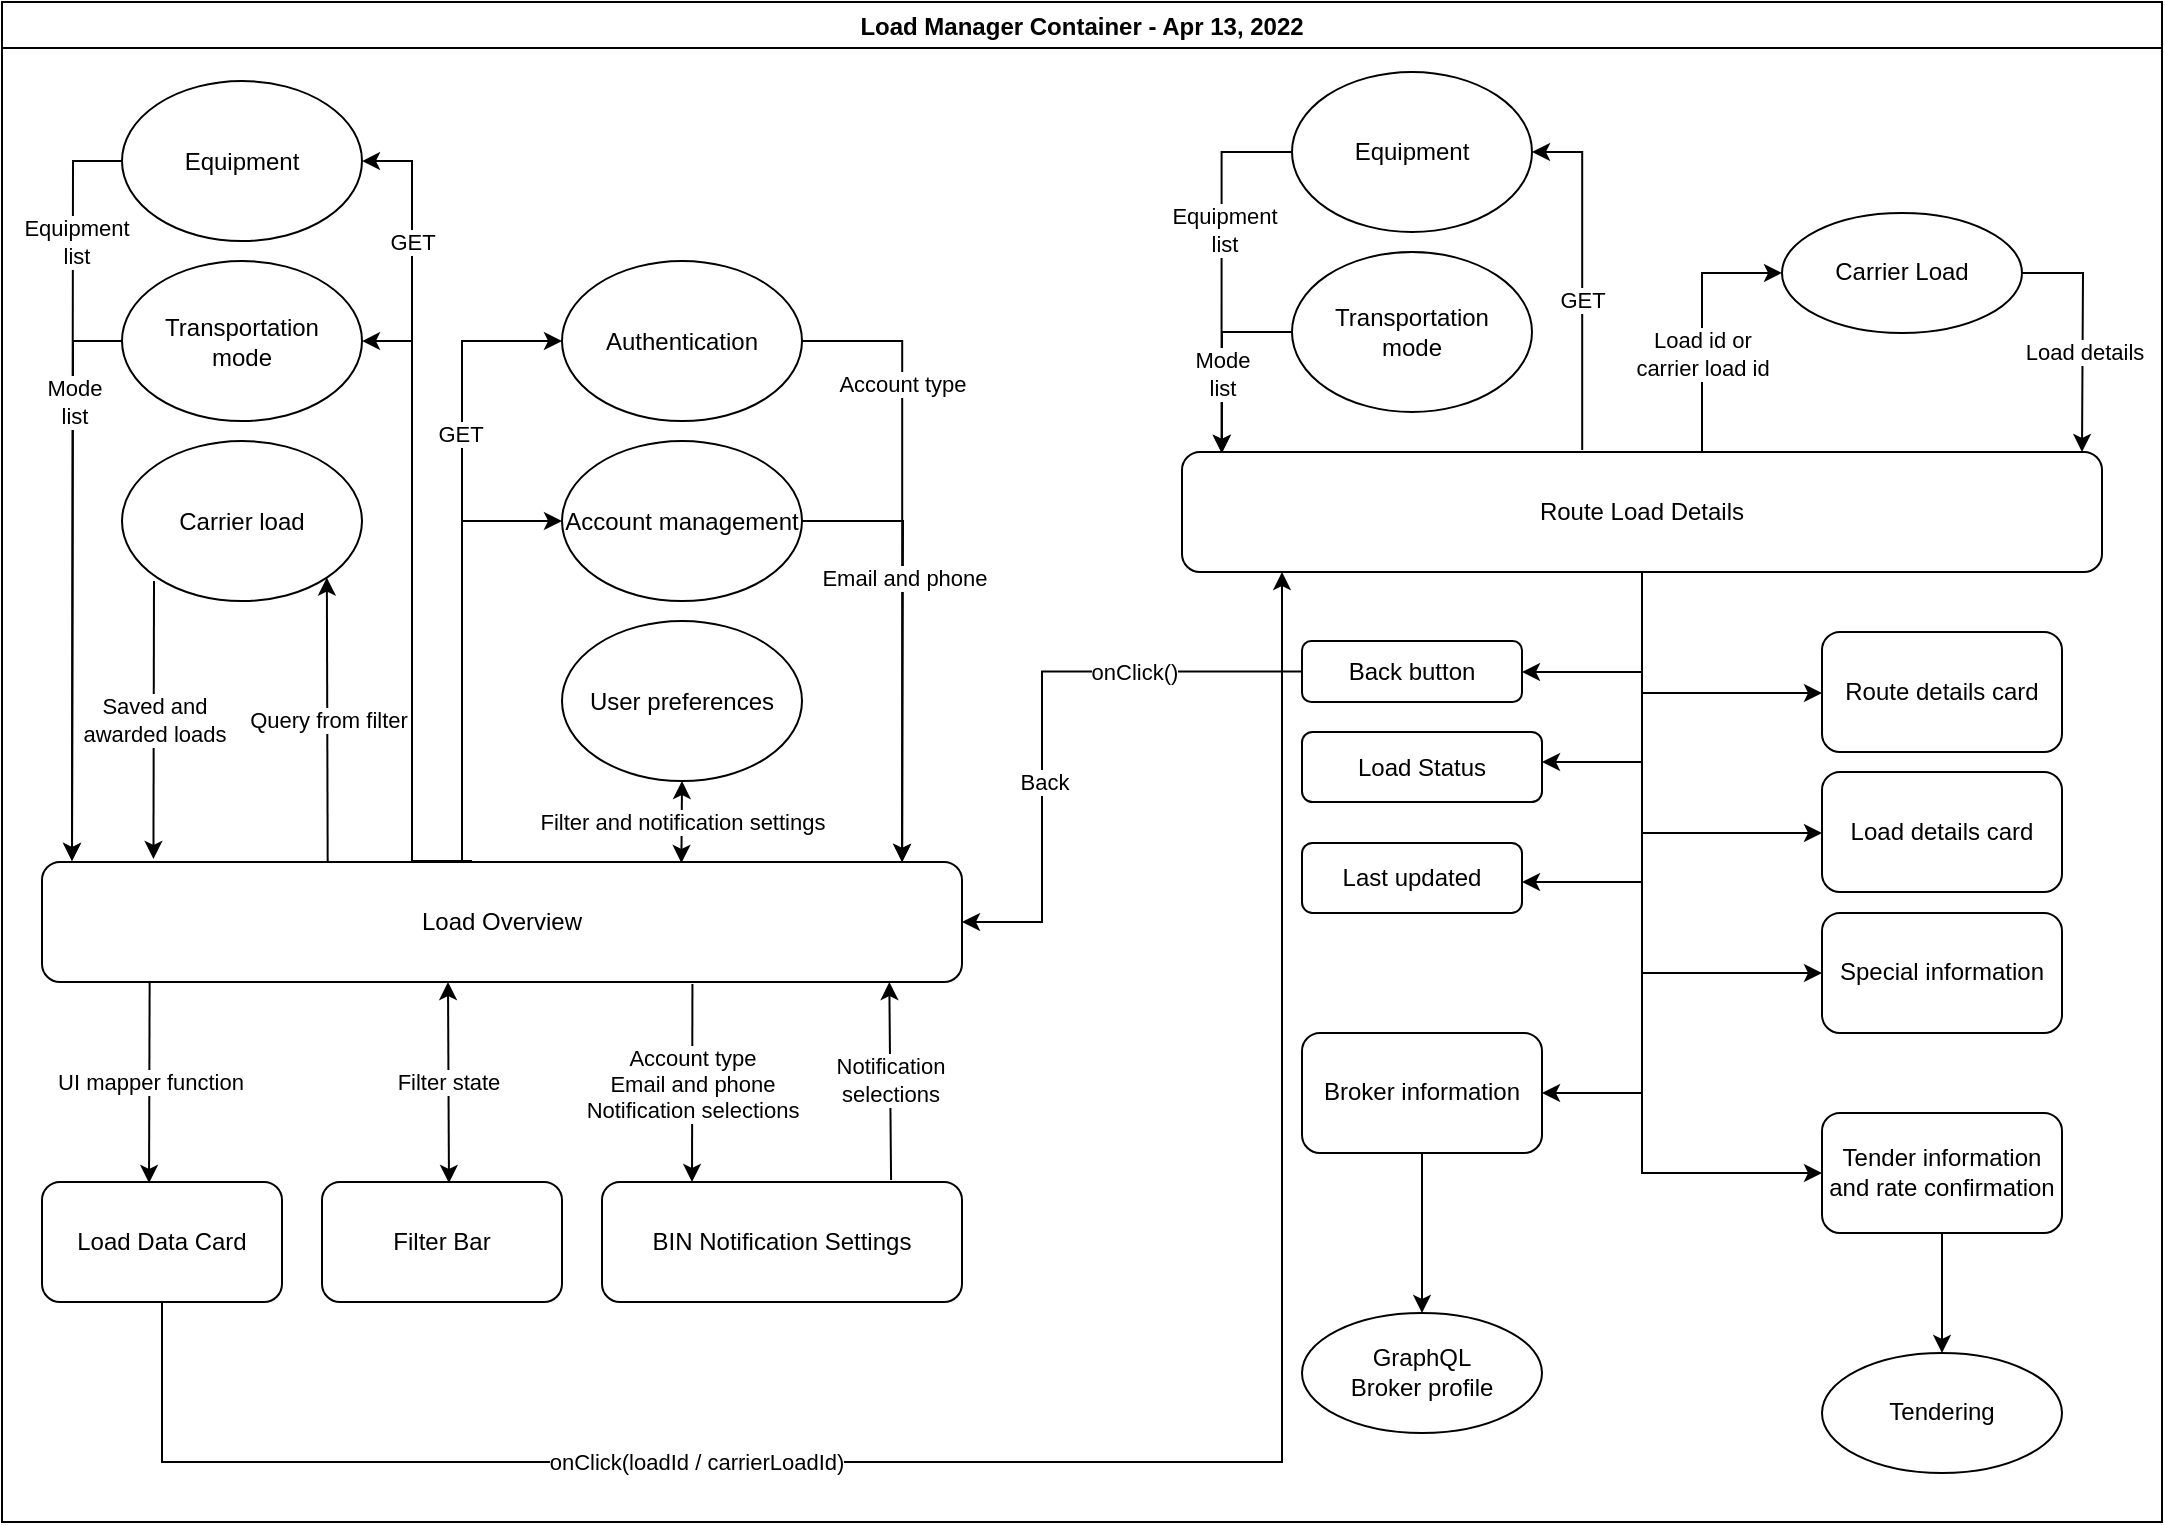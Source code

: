 <mxfile version="17.4.2" type="github">
  <diagram id="kY7czSaUqKnEQBzbAw4K" name="Page-1">
    <mxGraphModel dx="1388" dy="1011" grid="1" gridSize="10" guides="1" tooltips="1" connect="1" arrows="1" fold="1" page="1" pageScale="1" pageWidth="1100" pageHeight="850" background="#FFFFFF" math="0" shadow="0">
      <root>
        <mxCell id="0" />
        <mxCell id="1" parent="0" />
        <mxCell id="MVzD_Kj5mdFjf6nczZ-t-2" value="Load Manager Container - Apr 13, 2022" style="swimlane;" parent="1" vertex="1">
          <mxGeometry x="10" y="40" width="1080" height="760" as="geometry">
            <mxRectangle x="60" y="40" width="170" height="23" as="alternateBounds" />
          </mxGeometry>
        </mxCell>
        <mxCell id="MVzD_Kj5mdFjf6nczZ-t-6" value="Load Data Card" style="rounded=1;whiteSpace=wrap;html=1;" parent="MVzD_Kj5mdFjf6nczZ-t-2" vertex="1">
          <mxGeometry x="20" y="590" width="120" height="60" as="geometry" />
        </mxCell>
        <mxCell id="MVzD_Kj5mdFjf6nczZ-t-5" value="Filter Bar" style="rounded=1;whiteSpace=wrap;html=1;" parent="MVzD_Kj5mdFjf6nczZ-t-2" vertex="1">
          <mxGeometry x="160" y="590" width="120" height="60" as="geometry" />
        </mxCell>
        <mxCell id="MVzD_Kj5mdFjf6nczZ-t-58" value="" style="edgeStyle=orthogonalEdgeStyle;rounded=0;orthogonalLoop=1;jettySize=auto;html=1;entryX=1;entryY=0.5;entryDx=0;entryDy=0;" parent="MVzD_Kj5mdFjf6nczZ-t-2" target="MVzD_Kj5mdFjf6nczZ-t-31" edge="1">
          <mxGeometry relative="1" as="geometry">
            <mxPoint x="205" y="169.52" as="sourcePoint" />
            <mxPoint x="185" y="79.52" as="targetPoint" />
            <Array as="points">
              <mxPoint x="205" y="79.52" />
            </Array>
          </mxGeometry>
        </mxCell>
        <mxCell id="MVzD_Kj5mdFjf6nczZ-t-77" value="GET" style="edgeLabel;html=1;align=center;verticalAlign=middle;resizable=0;points=[];" parent="MVzD_Kj5mdFjf6nczZ-t-58" vertex="1" connectable="0">
          <mxGeometry x="-0.13" y="1" relative="1" as="geometry">
            <mxPoint x="1" as="offset" />
          </mxGeometry>
        </mxCell>
        <mxCell id="MVzD_Kj5mdFjf6nczZ-t-59" style="edgeStyle=orthogonalEdgeStyle;rounded=0;orthogonalLoop=1;jettySize=auto;html=1;exitX=0.5;exitY=0;exitDx=0;exitDy=0;entryX=1;entryY=0.5;entryDx=0;entryDy=0;" parent="MVzD_Kj5mdFjf6nczZ-t-2" target="MVzD_Kj5mdFjf6nczZ-t-32" edge="1">
          <mxGeometry relative="1" as="geometry">
            <mxPoint x="235" y="429.52" as="sourcePoint" />
            <Array as="points">
              <mxPoint x="205" y="429.52" />
              <mxPoint x="205" y="169.52" />
            </Array>
          </mxGeometry>
        </mxCell>
        <mxCell id="MVzD_Kj5mdFjf6nczZ-t-61" value="" style="edgeStyle=orthogonalEdgeStyle;rounded=0;orthogonalLoop=1;jettySize=auto;html=1;entryX=0;entryY=0.5;entryDx=0;entryDy=0;" parent="MVzD_Kj5mdFjf6nczZ-t-2" target="MVzD_Kj5mdFjf6nczZ-t-34" edge="1">
          <mxGeometry relative="1" as="geometry">
            <mxPoint x="235" y="429.52" as="sourcePoint" />
            <mxPoint x="285" y="169.52" as="targetPoint" />
            <Array as="points">
              <mxPoint x="230" y="430" />
              <mxPoint x="230" y="170" />
            </Array>
          </mxGeometry>
        </mxCell>
        <mxCell id="MVzD_Kj5mdFjf6nczZ-t-78" value="GET" style="edgeLabel;html=1;align=center;verticalAlign=middle;resizable=0;points=[];" parent="MVzD_Kj5mdFjf6nczZ-t-61" vertex="1" connectable="0">
          <mxGeometry x="0.391" y="1" relative="1" as="geometry">
            <mxPoint as="offset" />
          </mxGeometry>
        </mxCell>
        <mxCell id="MVzD_Kj5mdFjf6nczZ-t-68" value="" style="edgeStyle=orthogonalEdgeStyle;rounded=0;orthogonalLoop=1;jettySize=auto;html=1;entryX=0;entryY=0.5;entryDx=0;entryDy=0;" parent="MVzD_Kj5mdFjf6nczZ-t-2" source="MVzD_Kj5mdFjf6nczZ-t-8" target="MVzD_Kj5mdFjf6nczZ-t-35" edge="1">
          <mxGeometry relative="1" as="geometry">
            <mxPoint x="240" y="260" as="targetPoint" />
            <Array as="points">
              <mxPoint x="230" y="260" />
            </Array>
          </mxGeometry>
        </mxCell>
        <mxCell id="MVzD_Kj5mdFjf6nczZ-t-8" value="Load Overview" style="rounded=1;whiteSpace=wrap;html=1;" parent="MVzD_Kj5mdFjf6nczZ-t-2" vertex="1">
          <mxGeometry x="20" y="430" width="460" height="60" as="geometry" />
        </mxCell>
        <mxCell id="MVzD_Kj5mdFjf6nczZ-t-9" value="" style="endArrow=classic;html=1;rounded=0;exitX=0.117;exitY=1;exitDx=0;exitDy=0;exitPerimeter=0;entryX=0.446;entryY=0.008;entryDx=0;entryDy=0;entryPerimeter=0;" parent="MVzD_Kj5mdFjf6nczZ-t-2" source="MVzD_Kj5mdFjf6nczZ-t-8" target="MVzD_Kj5mdFjf6nczZ-t-6" edge="1">
          <mxGeometry relative="1" as="geometry">
            <mxPoint x="330" y="660" as="sourcePoint" />
            <mxPoint x="108" y="590" as="targetPoint" />
          </mxGeometry>
        </mxCell>
        <mxCell id="MVzD_Kj5mdFjf6nczZ-t-10" value="UI mapper function" style="edgeLabel;resizable=0;html=1;align=center;verticalAlign=middle;" parent="MVzD_Kj5mdFjf6nczZ-t-9" connectable="0" vertex="1">
          <mxGeometry relative="1" as="geometry" />
        </mxCell>
        <mxCell id="MVzD_Kj5mdFjf6nczZ-t-15" value="Filter state" style="endArrow=classic;startArrow=classic;html=1;rounded=0;exitX=0.529;exitY=0.008;exitDx=0;exitDy=0;exitPerimeter=0;" parent="MVzD_Kj5mdFjf6nczZ-t-2" source="MVzD_Kj5mdFjf6nczZ-t-5" edge="1">
          <mxGeometry width="50" height="50" relative="1" as="geometry">
            <mxPoint x="273" y="590" as="sourcePoint" />
            <mxPoint x="223" y="490" as="targetPoint" />
          </mxGeometry>
        </mxCell>
        <mxCell id="MVzD_Kj5mdFjf6nczZ-t-17" value="BIN Notification Settings" style="rounded=1;whiteSpace=wrap;html=1;" parent="MVzD_Kj5mdFjf6nczZ-t-2" vertex="1">
          <mxGeometry x="300" y="590" width="180" height="60" as="geometry" />
        </mxCell>
        <mxCell id="MVzD_Kj5mdFjf6nczZ-t-20" value="Account type&lt;br&gt;Email and phone&lt;br&gt;Notification selections" style="endArrow=classic;html=1;rounded=0;entryX=0.25;entryY=0;entryDx=0;entryDy=0;exitX=0.707;exitY=1.017;exitDx=0;exitDy=0;exitPerimeter=0;" parent="MVzD_Kj5mdFjf6nczZ-t-2" source="MVzD_Kj5mdFjf6nczZ-t-8" target="MVzD_Kj5mdFjf6nczZ-t-17" edge="1">
          <mxGeometry width="50" height="50" relative="1" as="geometry">
            <mxPoint x="300" y="490" as="sourcePoint" />
            <mxPoint x="350" y="440" as="targetPoint" />
          </mxGeometry>
        </mxCell>
        <mxCell id="MVzD_Kj5mdFjf6nczZ-t-21" value="Notification&lt;br&gt;selections" style="endArrow=classic;html=1;rounded=0;exitX=0.803;exitY=-0.017;exitDx=0;exitDy=0;exitPerimeter=0;entryX=0.921;entryY=1;entryDx=0;entryDy=0;entryPerimeter=0;" parent="MVzD_Kj5mdFjf6nczZ-t-2" source="MVzD_Kj5mdFjf6nczZ-t-17" target="MVzD_Kj5mdFjf6nczZ-t-8" edge="1">
          <mxGeometry width="50" height="50" relative="1" as="geometry">
            <mxPoint x="300" y="480" as="sourcePoint" />
            <mxPoint x="425" y="490" as="targetPoint" />
          </mxGeometry>
        </mxCell>
        <mxCell id="MVzD_Kj5mdFjf6nczZ-t-48" value="" style="edgeStyle=orthogonalEdgeStyle;rounded=0;orthogonalLoop=1;jettySize=auto;html=1;" parent="MVzD_Kj5mdFjf6nczZ-t-2" source="MVzD_Kj5mdFjf6nczZ-t-31" edge="1">
          <mxGeometry relative="1" as="geometry">
            <mxPoint x="35" y="429.52" as="targetPoint" />
          </mxGeometry>
        </mxCell>
        <mxCell id="MVzD_Kj5mdFjf6nczZ-t-79" value="Equipment&lt;br&gt;list" style="edgeLabel;html=1;align=center;verticalAlign=middle;resizable=0;points=[];" parent="MVzD_Kj5mdFjf6nczZ-t-48" vertex="1" connectable="0">
          <mxGeometry x="-0.653" y="1" relative="1" as="geometry">
            <mxPoint as="offset" />
          </mxGeometry>
        </mxCell>
        <mxCell id="MVzD_Kj5mdFjf6nczZ-t-31" value="Equipment" style="ellipse;whiteSpace=wrap;html=1;" parent="MVzD_Kj5mdFjf6nczZ-t-2" vertex="1">
          <mxGeometry x="60" y="39.52" width="120" height="80" as="geometry" />
        </mxCell>
        <mxCell id="MVzD_Kj5mdFjf6nczZ-t-46" value="" style="edgeStyle=orthogonalEdgeStyle;rounded=0;orthogonalLoop=1;jettySize=auto;html=1;" parent="MVzD_Kj5mdFjf6nczZ-t-2" source="MVzD_Kj5mdFjf6nczZ-t-32" edge="1">
          <mxGeometry relative="1" as="geometry">
            <mxPoint x="35" y="429.52" as="targetPoint" />
          </mxGeometry>
        </mxCell>
        <mxCell id="MVzD_Kj5mdFjf6nczZ-t-80" value="Mode&lt;br&gt;list" style="edgeLabel;html=1;align=center;verticalAlign=middle;resizable=0;points=[];" parent="MVzD_Kj5mdFjf6nczZ-t-46" vertex="1" connectable="0">
          <mxGeometry x="-0.614" relative="1" as="geometry">
            <mxPoint as="offset" />
          </mxGeometry>
        </mxCell>
        <mxCell id="MVzD_Kj5mdFjf6nczZ-t-32" value="Transportation&lt;br&gt;mode" style="ellipse;whiteSpace=wrap;html=1;" parent="MVzD_Kj5mdFjf6nczZ-t-2" vertex="1">
          <mxGeometry x="60" y="129.52" width="120" height="80" as="geometry" />
        </mxCell>
        <mxCell id="MVzD_Kj5mdFjf6nczZ-t-33" value="Carrier load" style="ellipse;whiteSpace=wrap;html=1;" parent="MVzD_Kj5mdFjf6nczZ-t-2" vertex="1">
          <mxGeometry x="60" y="219.52" width="120" height="80" as="geometry" />
        </mxCell>
        <mxCell id="MVzD_Kj5mdFjf6nczZ-t-63" value="" style="edgeStyle=orthogonalEdgeStyle;rounded=0;orthogonalLoop=1;jettySize=auto;html=1;entryX=0.935;entryY=0;entryDx=0;entryDy=0;entryPerimeter=0;" parent="MVzD_Kj5mdFjf6nczZ-t-2" source="MVzD_Kj5mdFjf6nczZ-t-34" target="MVzD_Kj5mdFjf6nczZ-t-8" edge="1">
          <mxGeometry relative="1" as="geometry">
            <mxPoint x="445" y="420" as="targetPoint" />
            <Array as="points">
              <mxPoint x="450" y="170" />
            </Array>
          </mxGeometry>
        </mxCell>
        <mxCell id="MVzD_Kj5mdFjf6nczZ-t-64" value="Account type" style="edgeLabel;html=1;align=center;verticalAlign=middle;resizable=0;points=[];" parent="MVzD_Kj5mdFjf6nczZ-t-63" vertex="1" connectable="0">
          <mxGeometry x="-0.54" relative="1" as="geometry">
            <mxPoint as="offset" />
          </mxGeometry>
        </mxCell>
        <mxCell id="MVzD_Kj5mdFjf6nczZ-t-34" value="Authentication" style="ellipse;whiteSpace=wrap;html=1;" parent="MVzD_Kj5mdFjf6nczZ-t-2" vertex="1">
          <mxGeometry x="280" y="129.52" width="120" height="80" as="geometry" />
        </mxCell>
        <mxCell id="MVzD_Kj5mdFjf6nczZ-t-133" value="" style="edgeStyle=orthogonalEdgeStyle;rounded=0;orthogonalLoop=1;jettySize=auto;html=1;" parent="MVzD_Kj5mdFjf6nczZ-t-2" source="MVzD_Kj5mdFjf6nczZ-t-35" edge="1">
          <mxGeometry relative="1" as="geometry">
            <mxPoint x="450" y="430" as="targetPoint" />
          </mxGeometry>
        </mxCell>
        <mxCell id="MVzD_Kj5mdFjf6nczZ-t-134" value="Email and phone" style="edgeLabel;html=1;align=center;verticalAlign=middle;resizable=0;points=[];" parent="MVzD_Kj5mdFjf6nczZ-t-133" vertex="1" connectable="0">
          <mxGeometry x="-0.288" relative="1" as="geometry">
            <mxPoint as="offset" />
          </mxGeometry>
        </mxCell>
        <mxCell id="MVzD_Kj5mdFjf6nczZ-t-35" value="Account management" style="ellipse;whiteSpace=wrap;html=1;" parent="MVzD_Kj5mdFjf6nczZ-t-2" vertex="1">
          <mxGeometry x="280" y="219.52" width="120" height="80" as="geometry" />
        </mxCell>
        <mxCell id="MVzD_Kj5mdFjf6nczZ-t-36" value="User preferences" style="ellipse;whiteSpace=wrap;html=1;" parent="MVzD_Kj5mdFjf6nczZ-t-2" vertex="1">
          <mxGeometry x="280" y="309.52" width="120" height="80" as="geometry" />
        </mxCell>
        <mxCell id="MVzD_Kj5mdFjf6nczZ-t-42" value="Query from filter" style="endArrow=classic;html=1;rounded=0;entryX=1;entryY=1;entryDx=0;entryDy=0;exitX=0.336;exitY=0.008;exitDx=0;exitDy=0;exitPerimeter=0;" parent="MVzD_Kj5mdFjf6nczZ-t-2" target="MVzD_Kj5mdFjf6nczZ-t-33" edge="1">
          <mxGeometry width="50" height="50" relative="1" as="geometry">
            <mxPoint x="162.84" y="430" as="sourcePoint" />
            <mxPoint x="485" y="409.52" as="targetPoint" />
          </mxGeometry>
        </mxCell>
        <mxCell id="MVzD_Kj5mdFjf6nczZ-t-43" value="Saved and &lt;br&gt;awarded loads" style="endArrow=classic;html=1;rounded=0;entryX=0.138;entryY=-0.017;entryDx=0;entryDy=0;entryPerimeter=0;" parent="MVzD_Kj5mdFjf6nczZ-t-2" edge="1">
          <mxGeometry width="50" height="50" relative="1" as="geometry">
            <mxPoint x="76" y="289.52" as="sourcePoint" />
            <mxPoint x="75.72" y="428.5" as="targetPoint" />
          </mxGeometry>
        </mxCell>
        <mxCell id="MVzD_Kj5mdFjf6nczZ-t-106" value="Load id or&lt;br&gt;carrier load id" style="edgeStyle=orthogonalEdgeStyle;rounded=0;orthogonalLoop=1;jettySize=auto;html=1;entryX=0;entryY=0.5;entryDx=0;entryDy=0;" parent="MVzD_Kj5mdFjf6nczZ-t-2" source="MVzD_Kj5mdFjf6nczZ-t-81" target="MVzD_Kj5mdFjf6nczZ-t-98" edge="1">
          <mxGeometry x="-0.235" relative="1" as="geometry">
            <mxPoint x="820" y="115.0" as="targetPoint" />
            <Array as="points">
              <mxPoint x="850" y="135.48" />
            </Array>
            <mxPoint as="offset" />
          </mxGeometry>
        </mxCell>
        <mxCell id="MVzD_Kj5mdFjf6nczZ-t-81" value="Route Load Details" style="whiteSpace=wrap;html=1;rounded=1;" parent="MVzD_Kj5mdFjf6nczZ-t-2" vertex="1">
          <mxGeometry x="590" y="225" width="460" height="60" as="geometry" />
        </mxCell>
        <mxCell id="MVzD_Kj5mdFjf6nczZ-t-82" value="onClick(loadId / carrierLoadId)" style="edgeStyle=orthogonalEdgeStyle;rounded=0;orthogonalLoop=1;jettySize=auto;html=1;" parent="MVzD_Kj5mdFjf6nczZ-t-2" source="MVzD_Kj5mdFjf6nczZ-t-6" target="MVzD_Kj5mdFjf6nczZ-t-81" edge="1">
          <mxGeometry x="-0.36" relative="1" as="geometry">
            <Array as="points">
              <mxPoint x="80" y="730" />
              <mxPoint x="640" y="730" />
            </Array>
            <mxPoint as="offset" />
          </mxGeometry>
        </mxCell>
        <mxCell id="MVzD_Kj5mdFjf6nczZ-t-84" value="Route details card" style="whiteSpace=wrap;html=1;rounded=1;" parent="MVzD_Kj5mdFjf6nczZ-t-2" vertex="1">
          <mxGeometry x="910" y="315" width="120" height="60" as="geometry" />
        </mxCell>
        <mxCell id="MVzD_Kj5mdFjf6nczZ-t-85" value="" style="edgeStyle=orthogonalEdgeStyle;rounded=0;orthogonalLoop=1;jettySize=auto;html=1;" parent="MVzD_Kj5mdFjf6nczZ-t-2" source="MVzD_Kj5mdFjf6nczZ-t-81" target="MVzD_Kj5mdFjf6nczZ-t-84" edge="1">
          <mxGeometry relative="1" as="geometry">
            <Array as="points">
              <mxPoint x="820" y="345.48" />
            </Array>
          </mxGeometry>
        </mxCell>
        <mxCell id="MVzD_Kj5mdFjf6nczZ-t-86" value="Load details card" style="whiteSpace=wrap;html=1;rounded=1;" parent="MVzD_Kj5mdFjf6nczZ-t-2" vertex="1">
          <mxGeometry x="910" y="385" width="120" height="60" as="geometry" />
        </mxCell>
        <mxCell id="MVzD_Kj5mdFjf6nczZ-t-87" value="" style="edgeStyle=orthogonalEdgeStyle;rounded=0;orthogonalLoop=1;jettySize=auto;html=1;" parent="MVzD_Kj5mdFjf6nczZ-t-2" source="MVzD_Kj5mdFjf6nczZ-t-81" target="MVzD_Kj5mdFjf6nczZ-t-86" edge="1">
          <mxGeometry relative="1" as="geometry">
            <Array as="points">
              <mxPoint x="820" y="415.48" />
            </Array>
          </mxGeometry>
        </mxCell>
        <mxCell id="MVzD_Kj5mdFjf6nczZ-t-88" value="Special information" style="whiteSpace=wrap;html=1;rounded=1;" parent="MVzD_Kj5mdFjf6nczZ-t-2" vertex="1">
          <mxGeometry x="910" y="455.48" width="120" height="60" as="geometry" />
        </mxCell>
        <mxCell id="MVzD_Kj5mdFjf6nczZ-t-89" value="" style="edgeStyle=orthogonalEdgeStyle;rounded=0;orthogonalLoop=1;jettySize=auto;html=1;" parent="MVzD_Kj5mdFjf6nczZ-t-2" source="MVzD_Kj5mdFjf6nczZ-t-81" target="MVzD_Kj5mdFjf6nczZ-t-88" edge="1">
          <mxGeometry relative="1" as="geometry">
            <Array as="points">
              <mxPoint x="820" y="485.48" />
            </Array>
          </mxGeometry>
        </mxCell>
        <mxCell id="MVzD_Kj5mdFjf6nczZ-t-90" value="Broker information" style="whiteSpace=wrap;html=1;rounded=1;" parent="MVzD_Kj5mdFjf6nczZ-t-2" vertex="1">
          <mxGeometry x="650" y="515.48" width="120" height="60" as="geometry" />
        </mxCell>
        <mxCell id="MVzD_Kj5mdFjf6nczZ-t-91" value="" style="edgeStyle=orthogonalEdgeStyle;rounded=0;orthogonalLoop=1;jettySize=auto;html=1;" parent="MVzD_Kj5mdFjf6nczZ-t-2" source="MVzD_Kj5mdFjf6nczZ-t-81" target="MVzD_Kj5mdFjf6nczZ-t-90" edge="1">
          <mxGeometry relative="1" as="geometry">
            <Array as="points">
              <mxPoint x="820" y="545.48" />
            </Array>
          </mxGeometry>
        </mxCell>
        <mxCell id="MVzD_Kj5mdFjf6nczZ-t-92" value="Tender information&lt;br&gt;and rate confirmation" style="whiteSpace=wrap;html=1;rounded=1;" parent="MVzD_Kj5mdFjf6nczZ-t-2" vertex="1">
          <mxGeometry x="910" y="555.48" width="120" height="60" as="geometry" />
        </mxCell>
        <mxCell id="MVzD_Kj5mdFjf6nczZ-t-93" value="" style="edgeStyle=orthogonalEdgeStyle;rounded=0;orthogonalLoop=1;jettySize=auto;html=1;" parent="MVzD_Kj5mdFjf6nczZ-t-2" source="MVzD_Kj5mdFjf6nczZ-t-81" target="MVzD_Kj5mdFjf6nczZ-t-92" edge="1">
          <mxGeometry relative="1" as="geometry">
            <Array as="points">
              <mxPoint x="820" y="585.48" />
            </Array>
          </mxGeometry>
        </mxCell>
        <mxCell id="MVzD_Kj5mdFjf6nczZ-t-94" value="GraphQL&lt;br&gt;Broker profile" style="ellipse;whiteSpace=wrap;html=1;rounded=1;" parent="MVzD_Kj5mdFjf6nczZ-t-2" vertex="1">
          <mxGeometry x="650" y="655.48" width="120" height="60" as="geometry" />
        </mxCell>
        <mxCell id="MVzD_Kj5mdFjf6nczZ-t-95" value="" style="edgeStyle=orthogonalEdgeStyle;rounded=0;orthogonalLoop=1;jettySize=auto;html=1;" parent="MVzD_Kj5mdFjf6nczZ-t-2" source="MVzD_Kj5mdFjf6nczZ-t-90" target="MVzD_Kj5mdFjf6nczZ-t-94" edge="1">
          <mxGeometry relative="1" as="geometry" />
        </mxCell>
        <mxCell id="MVzD_Kj5mdFjf6nczZ-t-96" value="Tendering" style="ellipse;whiteSpace=wrap;html=1;rounded=1;" parent="MVzD_Kj5mdFjf6nczZ-t-2" vertex="1">
          <mxGeometry x="910" y="675.48" width="120" height="60" as="geometry" />
        </mxCell>
        <mxCell id="MVzD_Kj5mdFjf6nczZ-t-97" value="" style="edgeStyle=orthogonalEdgeStyle;rounded=0;orthogonalLoop=1;jettySize=auto;html=1;" parent="MVzD_Kj5mdFjf6nczZ-t-2" source="MVzD_Kj5mdFjf6nczZ-t-92" target="MVzD_Kj5mdFjf6nczZ-t-96" edge="1">
          <mxGeometry relative="1" as="geometry" />
        </mxCell>
        <mxCell id="MVzD_Kj5mdFjf6nczZ-t-104" value="" style="edgeStyle=orthogonalEdgeStyle;rounded=0;orthogonalLoop=1;jettySize=auto;html=1;" parent="MVzD_Kj5mdFjf6nczZ-t-2" source="MVzD_Kj5mdFjf6nczZ-t-98" edge="1">
          <mxGeometry relative="1" as="geometry">
            <mxPoint x="1040" y="225.0" as="targetPoint" />
          </mxGeometry>
        </mxCell>
        <mxCell id="MVzD_Kj5mdFjf6nczZ-t-107" value="Load details" style="edgeLabel;html=1;align=center;verticalAlign=middle;resizable=0;points=[];" parent="MVzD_Kj5mdFjf6nczZ-t-104" vertex="1" connectable="0">
          <mxGeometry x="0.163" relative="1" as="geometry">
            <mxPoint as="offset" />
          </mxGeometry>
        </mxCell>
        <mxCell id="MVzD_Kj5mdFjf6nczZ-t-98" value="Carrier Load" style="ellipse;whiteSpace=wrap;html=1;rounded=1;" parent="MVzD_Kj5mdFjf6nczZ-t-2" vertex="1">
          <mxGeometry x="890" y="105.48" width="120" height="60" as="geometry" />
        </mxCell>
        <mxCell id="MVzD_Kj5mdFjf6nczZ-t-108" value="" style="edgeStyle=orthogonalEdgeStyle;rounded=0;orthogonalLoop=1;jettySize=auto;html=1;entryX=1;entryY=0.5;entryDx=0;entryDy=0;exitX=0.435;exitY=-0.017;exitDx=0;exitDy=0;exitPerimeter=0;" parent="MVzD_Kj5mdFjf6nczZ-t-2" source="MVzD_Kj5mdFjf6nczZ-t-81" target="MVzD_Kj5mdFjf6nczZ-t-111" edge="1">
          <mxGeometry relative="1" as="geometry">
            <mxPoint x="830" y="205.0" as="sourcePoint" />
            <mxPoint x="770" y="75" as="targetPoint" />
            <Array as="points">
              <mxPoint x="790" y="75.48" />
            </Array>
          </mxGeometry>
        </mxCell>
        <mxCell id="MVzD_Kj5mdFjf6nczZ-t-109" value="GET" style="edgeLabel;html=1;align=center;verticalAlign=middle;resizable=0;points=[];" parent="MVzD_Kj5mdFjf6nczZ-t-108" vertex="1" connectable="0">
          <mxGeometry x="-0.13" y="1" relative="1" as="geometry">
            <mxPoint x="1" as="offset" />
          </mxGeometry>
        </mxCell>
        <mxCell id="MVzD_Kj5mdFjf6nczZ-t-115" value="" style="edgeStyle=orthogonalEdgeStyle;rounded=0;orthogonalLoop=1;jettySize=auto;html=1;entryX=0.043;entryY=0.008;entryDx=0;entryDy=0;entryPerimeter=0;" parent="MVzD_Kj5mdFjf6nczZ-t-2" source="MVzD_Kj5mdFjf6nczZ-t-111" target="MVzD_Kj5mdFjf6nczZ-t-81" edge="1">
          <mxGeometry relative="1" as="geometry">
            <mxPoint x="610" y="215.48" as="targetPoint" />
            <Array as="points">
              <mxPoint x="610" y="75.48" />
            </Array>
          </mxGeometry>
        </mxCell>
        <mxCell id="MVzD_Kj5mdFjf6nczZ-t-119" value="Equipment&lt;br&gt;list" style="edgeLabel;html=1;align=center;verticalAlign=middle;resizable=0;points=[];" parent="MVzD_Kj5mdFjf6nczZ-t-115" vertex="1" connectable="0">
          <mxGeometry x="-0.201" y="1" relative="1" as="geometry">
            <mxPoint as="offset" />
          </mxGeometry>
        </mxCell>
        <mxCell id="MVzD_Kj5mdFjf6nczZ-t-111" value="Equipment" style="ellipse;whiteSpace=wrap;html=1;" parent="MVzD_Kj5mdFjf6nczZ-t-2" vertex="1">
          <mxGeometry x="645" y="35" width="120" height="80" as="geometry" />
        </mxCell>
        <mxCell id="MVzD_Kj5mdFjf6nczZ-t-118" value="" style="edgeStyle=orthogonalEdgeStyle;rounded=0;orthogonalLoop=1;jettySize=auto;html=1;" parent="MVzD_Kj5mdFjf6nczZ-t-2" source="MVzD_Kj5mdFjf6nczZ-t-113" edge="1">
          <mxGeometry relative="1" as="geometry">
            <mxPoint x="610" y="225.48" as="targetPoint" />
            <Array as="points">
              <mxPoint x="610" y="165.48" />
              <mxPoint x="610" y="165.48" />
            </Array>
          </mxGeometry>
        </mxCell>
        <mxCell id="MVzD_Kj5mdFjf6nczZ-t-120" value="Mode&lt;br&gt;list" style="edgeLabel;html=1;align=center;verticalAlign=middle;resizable=0;points=[];" parent="MVzD_Kj5mdFjf6nczZ-t-118" vertex="1" connectable="0">
          <mxGeometry x="0.016" relative="1" as="geometry">
            <mxPoint y="7" as="offset" />
          </mxGeometry>
        </mxCell>
        <mxCell id="MVzD_Kj5mdFjf6nczZ-t-113" value="Transportation&lt;br&gt;mode" style="ellipse;whiteSpace=wrap;html=1;" parent="MVzD_Kj5mdFjf6nczZ-t-2" vertex="1">
          <mxGeometry x="645" y="125.0" width="120" height="80" as="geometry" />
        </mxCell>
        <mxCell id="MVzD_Kj5mdFjf6nczZ-t-130" value="onClick()" style="edgeStyle=orthogonalEdgeStyle;rounded=0;orthogonalLoop=1;jettySize=auto;html=1;entryX=1;entryY=0.5;entryDx=0;entryDy=0;" parent="MVzD_Kj5mdFjf6nczZ-t-2" source="MVzD_Kj5mdFjf6nczZ-t-125" target="MVzD_Kj5mdFjf6nczZ-t-8" edge="1">
          <mxGeometry x="-0.429" relative="1" as="geometry">
            <mxPoint x="500" y="460" as="targetPoint" />
            <Array as="points">
              <mxPoint x="520" y="335" />
              <mxPoint x="520" y="460" />
            </Array>
            <mxPoint as="offset" />
          </mxGeometry>
        </mxCell>
        <mxCell id="MVzD_Kj5mdFjf6nczZ-t-131" value="Back" style="edgeLabel;html=1;align=center;verticalAlign=middle;resizable=0;points=[];" parent="MVzD_Kj5mdFjf6nczZ-t-130" vertex="1" connectable="0">
          <mxGeometry x="-0.442" relative="1" as="geometry">
            <mxPoint x="-47" y="55" as="offset" />
          </mxGeometry>
        </mxCell>
        <mxCell id="MVzD_Kj5mdFjf6nczZ-t-125" value="Back button" style="whiteSpace=wrap;html=1;rounded=1;" parent="MVzD_Kj5mdFjf6nczZ-t-2" vertex="1">
          <mxGeometry x="650" y="319.52" width="110" height="30.48" as="geometry" />
        </mxCell>
        <mxCell id="MVzD_Kj5mdFjf6nczZ-t-126" value="" style="edgeStyle=orthogonalEdgeStyle;rounded=0;orthogonalLoop=1;jettySize=auto;html=1;" parent="MVzD_Kj5mdFjf6nczZ-t-2" source="MVzD_Kj5mdFjf6nczZ-t-81" target="MVzD_Kj5mdFjf6nczZ-t-125" edge="1">
          <mxGeometry relative="1" as="geometry">
            <Array as="points">
              <mxPoint x="820" y="335" />
            </Array>
          </mxGeometry>
        </mxCell>
        <mxCell id="MVzD_Kj5mdFjf6nczZ-t-127" value="Last updated" style="whiteSpace=wrap;html=1;rounded=1;" parent="MVzD_Kj5mdFjf6nczZ-t-2" vertex="1">
          <mxGeometry x="650" y="420.48" width="110" height="35" as="geometry" />
        </mxCell>
        <mxCell id="MVzD_Kj5mdFjf6nczZ-t-128" value="" style="edgeStyle=orthogonalEdgeStyle;rounded=0;orthogonalLoop=1;jettySize=auto;html=1;" parent="MVzD_Kj5mdFjf6nczZ-t-2" source="MVzD_Kj5mdFjf6nczZ-t-81" target="MVzD_Kj5mdFjf6nczZ-t-127" edge="1">
          <mxGeometry relative="1" as="geometry">
            <Array as="points">
              <mxPoint x="820" y="440" />
            </Array>
          </mxGeometry>
        </mxCell>
        <mxCell id="MVzD_Kj5mdFjf6nczZ-t-76" value="Filter and notification settings" style="endArrow=classic;startArrow=classic;html=1;rounded=0;exitX=0.695;exitY=0.008;exitDx=0;exitDy=0;exitPerimeter=0;entryX=0.5;entryY=1;entryDx=0;entryDy=0;" parent="MVzD_Kj5mdFjf6nczZ-t-2" source="MVzD_Kj5mdFjf6nczZ-t-8" target="MVzD_Kj5mdFjf6nczZ-t-36" edge="1">
          <mxGeometry width="50" height="50" relative="1" as="geometry">
            <mxPoint x="420" y="440" as="sourcePoint" />
            <mxPoint x="320" y="390" as="targetPoint" />
          </mxGeometry>
        </mxCell>
        <mxCell id="X2OOsXLJL_KjvOpTMQaA-1" value="Load Status" style="whiteSpace=wrap;html=1;rounded=1;" vertex="1" parent="MVzD_Kj5mdFjf6nczZ-t-2">
          <mxGeometry x="650" y="365" width="120" height="35" as="geometry" />
        </mxCell>
        <mxCell id="X2OOsXLJL_KjvOpTMQaA-2" value="" style="edgeStyle=orthogonalEdgeStyle;rounded=0;orthogonalLoop=1;jettySize=auto;html=1;" edge="1" parent="MVzD_Kj5mdFjf6nczZ-t-2" source="MVzD_Kj5mdFjf6nczZ-t-81" target="X2OOsXLJL_KjvOpTMQaA-1">
          <mxGeometry relative="1" as="geometry">
            <Array as="points">
              <mxPoint x="820" y="380" />
            </Array>
          </mxGeometry>
        </mxCell>
      </root>
    </mxGraphModel>
  </diagram>
</mxfile>
